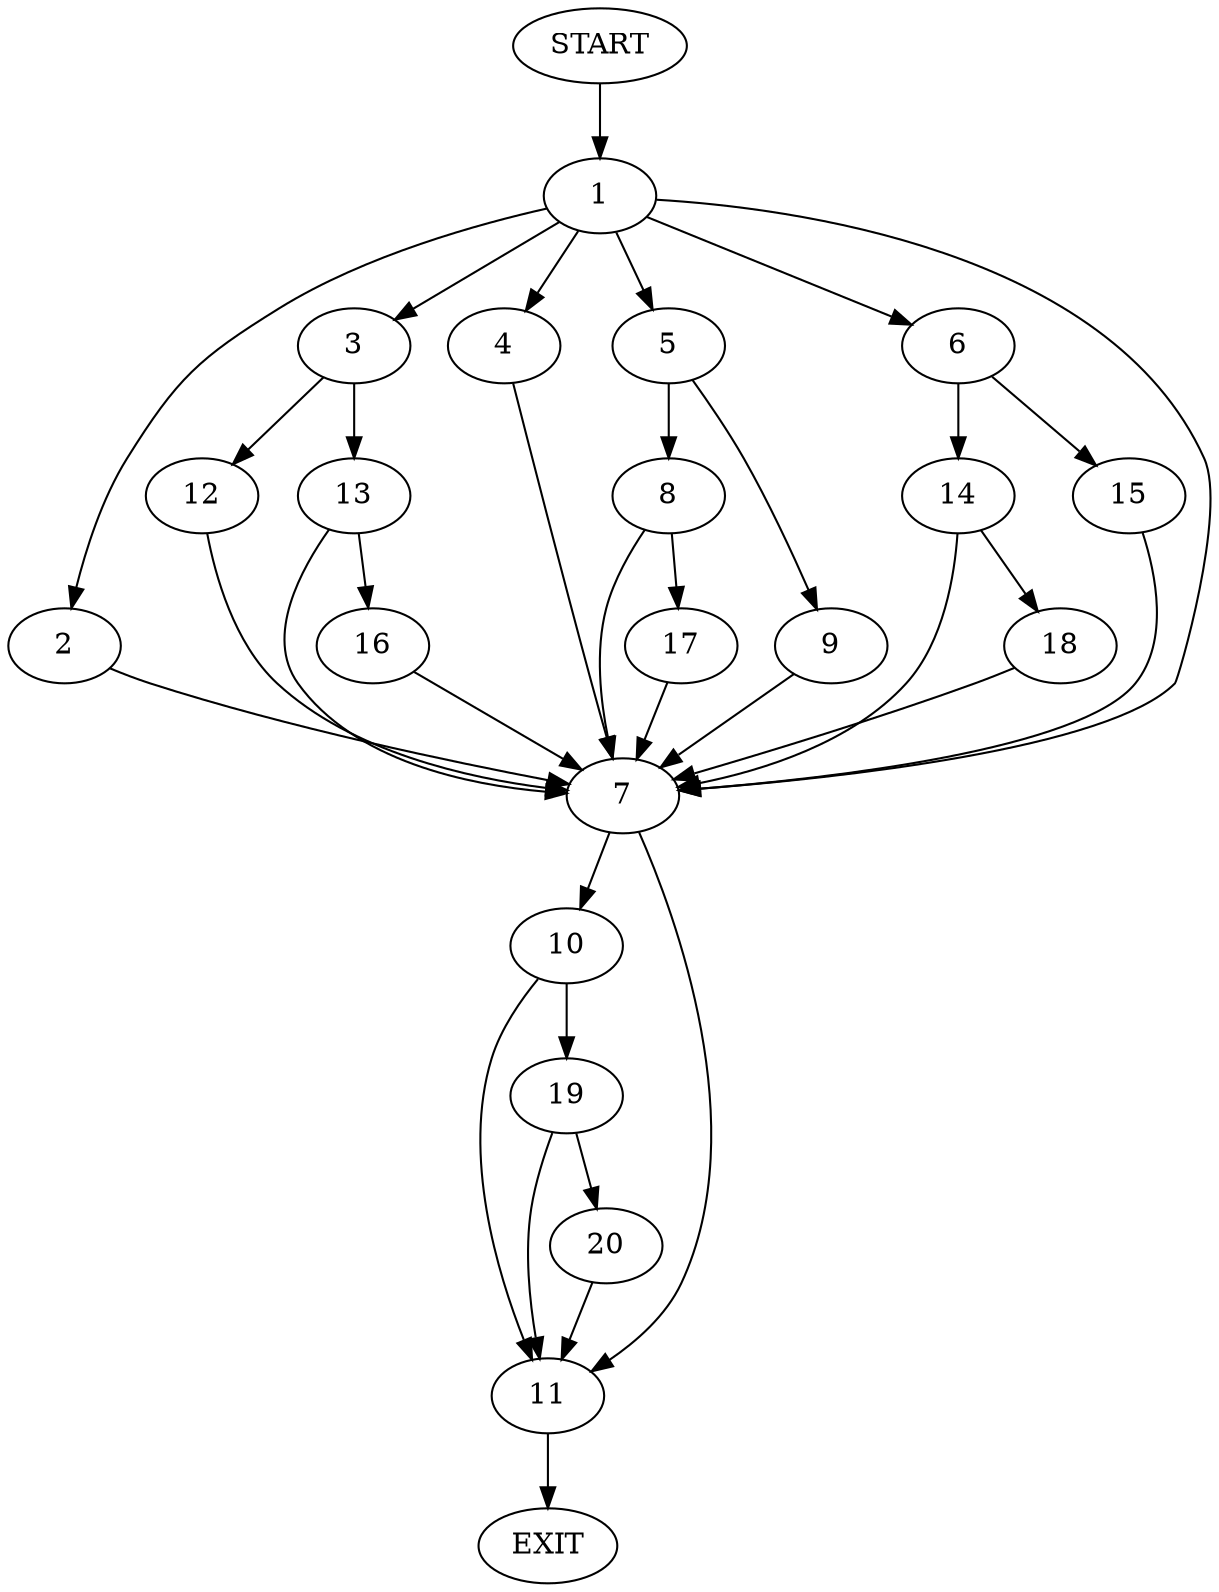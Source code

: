 digraph {
0 [label="START"]
21 [label="EXIT"]
0 -> 1
1 -> 2
1 -> 3
1 -> 4
1 -> 5
1 -> 6
1 -> 7
5 -> 8
5 -> 9
2 -> 7
4 -> 7
7 -> 10
7 -> 11
3 -> 12
3 -> 13
6 -> 14
6 -> 15
13 -> 16
13 -> 7
12 -> 7
16 -> 7
8 -> 17
8 -> 7
9 -> 7
17 -> 7
15 -> 7
14 -> 18
14 -> 7
18 -> 7
10 -> 19
10 -> 11
11 -> 21
19 -> 20
19 -> 11
20 -> 11
}
